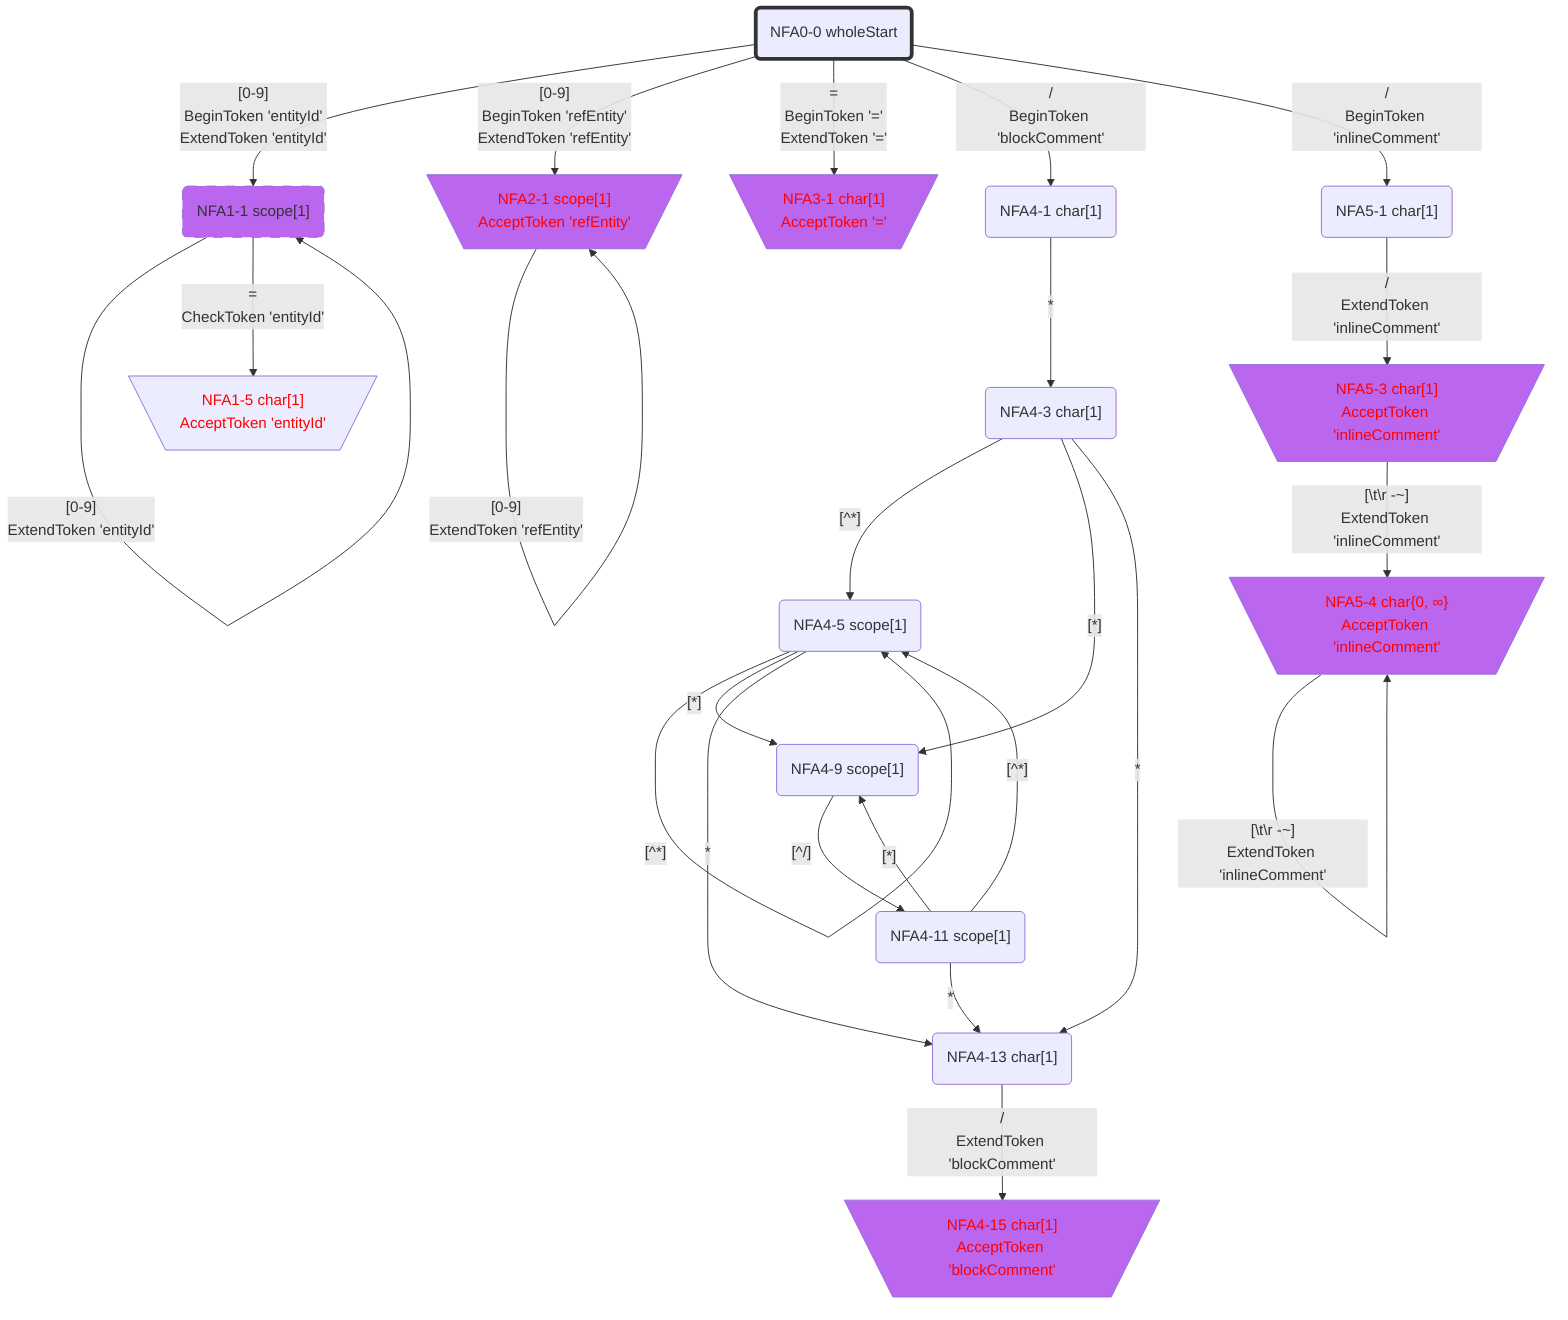 flowchart
classDef c0001 color:#FF0000;
classDef c0010 stroke-dasharray: 10 10;
classDef c0011 stroke-dasharray: 10 10,color:#FF0000;
classDef c0100 fill:#BB66EE;
classDef c0101 fill:#BB66EE,color:#FF0000;
classDef c0110 fill:#BB66EE,stroke-dasharray: 10 10;
classDef c0111 fill:#BB66EE,stroke-dasharray: 10 10,color:#FF0000;
classDef c1000 stroke:#333,stroke-width:4px;
classDef c1001 stroke:#333,stroke-width:4px,color:#FF0000;
classDef c1010 stroke:#333,stroke-width:4px,stroke-dasharray: 10 10;
classDef c1011 stroke:#333,stroke-width:4px,stroke-dasharray: 10 10,color:#FF0000;
classDef c1100 stroke:#333,stroke-width:4px,fill:#BB66EE;
classDef c1101 stroke:#333,stroke-width:4px,fill:#BB66EE,color:#FF0000;
classDef c1110 stroke:#333,stroke-width:4px,fill:#BB66EE,stroke-dasharray: 10 10;
classDef c1111 stroke:#333,stroke-width:4px,fill:#BB66EE,stroke-dasharray: 10 10,color:#FF0000;
NFA0_0_44657822("NFA0-0 wholeStart")
class NFA0_0_44657822 c1000;
NFA1_1_66376082("NFA1-1 scope[1]")
class NFA1_1_66376082 c0110;
NFA2_1_60513834[\"NFA2-1 scope[1]
AcceptToken 'refEntity'"/]
class NFA2_1_60513834 c0101;
NFA3_1_7753598[\"NFA3-1 char[1]
AcceptToken '='"/]
class NFA3_1_7753598 c0101;
NFA4_1_2673518("NFA4-1 char[1]")
NFA5_1_24061669("NFA5-1 char[1]")
NFA1_5_15228435[\"NFA1-5 char[1]
AcceptToken 'entityId'"/]
class NFA1_5_15228435 c0001;
NFA4_3_25543745("NFA4-3 char[1]")
NFA5_3_2838193[\"NFA5-3 char[1]
AcceptToken 'inlineComment'"/]
class NFA5_3_2838193 c0101;
NFA4_5_55777439("NFA4-5 scope[1]")
NFA4_9_28567114("NFA4-9 scope[1]")
NFA4_13_32234903("NFA4-13 char[1]")
NFA5_4_21678677[\"NFA5-4 char{0, ∞}
AcceptToken 'inlineComment'"/]
class NFA5_4_21678677 c0101;
NFA4_11_11142412("NFA4-11 scope[1]")
NFA4_15_60890369[\"NFA4-15 char[1]
AcceptToken 'blockComment'"/]
class NFA4_15_60890369 c0101;
NFA0_0_44657822 -->|"[0-9]
BeginToken 'entityId'
ExtendToken 'entityId'"|NFA1_1_66376082
NFA0_0_44657822 -->|"[0-9]
BeginToken 'refEntity'
ExtendToken 'refEntity'"|NFA2_1_60513834
NFA0_0_44657822 -->|"=
BeginToken '='
ExtendToken '='"|NFA3_1_7753598
NFA0_0_44657822 -->|"/
BeginToken 'blockComment'"|NFA4_1_2673518
NFA0_0_44657822 -->|"/
BeginToken 'inlineComment'"|NFA5_1_24061669
NFA1_1_66376082 -->|"[0-9]
ExtendToken 'entityId'"|NFA1_1_66376082
NFA1_1_66376082 -->|"=
CheckToken 'entityId'"|NFA1_5_15228435
NFA2_1_60513834 -->|"[0-9]
ExtendToken 'refEntity'"|NFA2_1_60513834
NFA4_1_2673518 -->|"*"|NFA4_3_25543745
NFA5_1_24061669 -->|"/
ExtendToken 'inlineComment'"|NFA5_3_2838193
NFA4_3_25543745 -->|"[^*]"|NFA4_5_55777439
NFA4_3_25543745 -->|"[*]"|NFA4_9_28567114
NFA4_3_25543745 -->|"*"|NFA4_13_32234903
NFA5_3_2838193 -->|"[#92;t#92;r#32;-~]
ExtendToken 'inlineComment'"|NFA5_4_21678677
NFA4_5_55777439 -->|"[^*]"|NFA4_5_55777439
NFA4_5_55777439 -->|"[*]"|NFA4_9_28567114
NFA4_5_55777439 -->|"*"|NFA4_13_32234903
NFA4_9_28567114 -->|"[^/]"|NFA4_11_11142412
NFA4_13_32234903 -->|"/
ExtendToken 'blockComment'"|NFA4_15_60890369
NFA5_4_21678677 -->|"[#92;t#92;r#32;-~]
ExtendToken 'inlineComment'"|NFA5_4_21678677
NFA4_11_11142412 -->|"[^*]"|NFA4_5_55777439
NFA4_11_11142412 -->|"[*]"|NFA4_9_28567114
NFA4_11_11142412 -->|"*"|NFA4_13_32234903